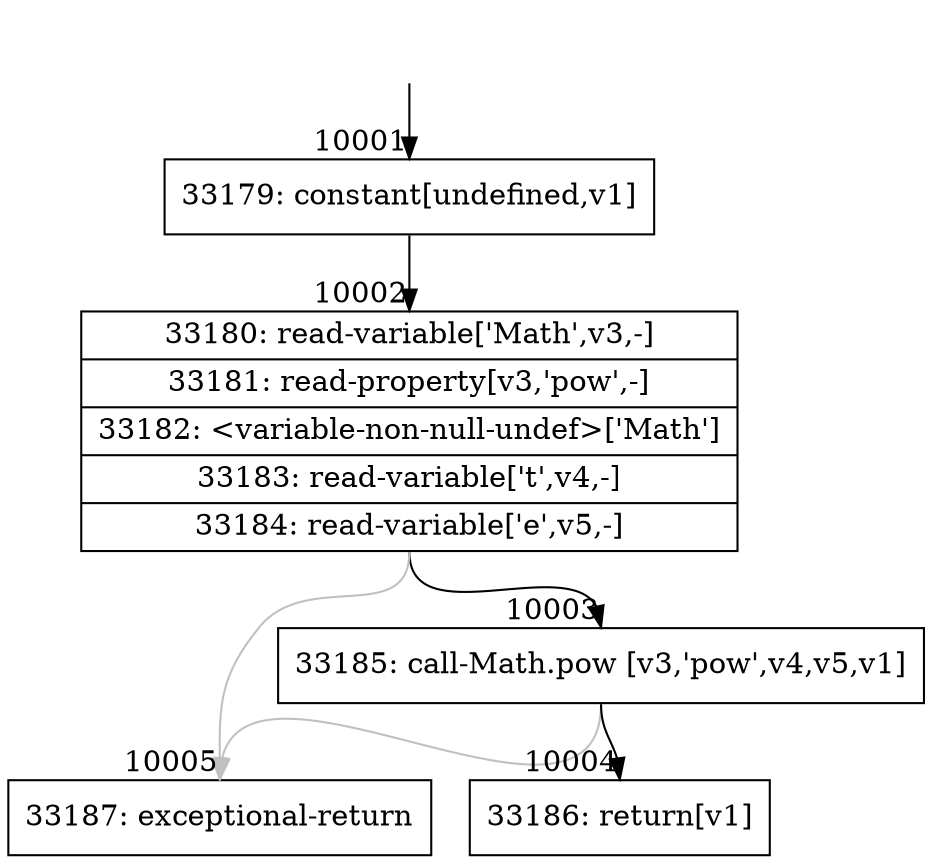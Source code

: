 digraph {
rankdir="TD"
BB_entry920[shape=none,label=""];
BB_entry920 -> BB10001 [tailport=s, headport=n, headlabel="    10001"]
BB10001 [shape=record label="{33179: constant[undefined,v1]}" ] 
BB10001 -> BB10002 [tailport=s, headport=n, headlabel="      10002"]
BB10002 [shape=record label="{33180: read-variable['Math',v3,-]|33181: read-property[v3,'pow',-]|33182: \<variable-non-null-undef\>['Math']|33183: read-variable['t',v4,-]|33184: read-variable['e',v5,-]}" ] 
BB10002 -> BB10003 [tailport=s, headport=n, headlabel="      10003"]
BB10002 -> BB10005 [tailport=s, headport=n, color=gray, headlabel="      10005"]
BB10003 [shape=record label="{33185: call-Math.pow [v3,'pow',v4,v5,v1]}" ] 
BB10003 -> BB10004 [tailport=s, headport=n, headlabel="      10004"]
BB10003 -> BB10005 [tailport=s, headport=n, color=gray]
BB10004 [shape=record label="{33186: return[v1]}" ] 
BB10005 [shape=record label="{33187: exceptional-return}" ] 
//#$~ 5871
}
